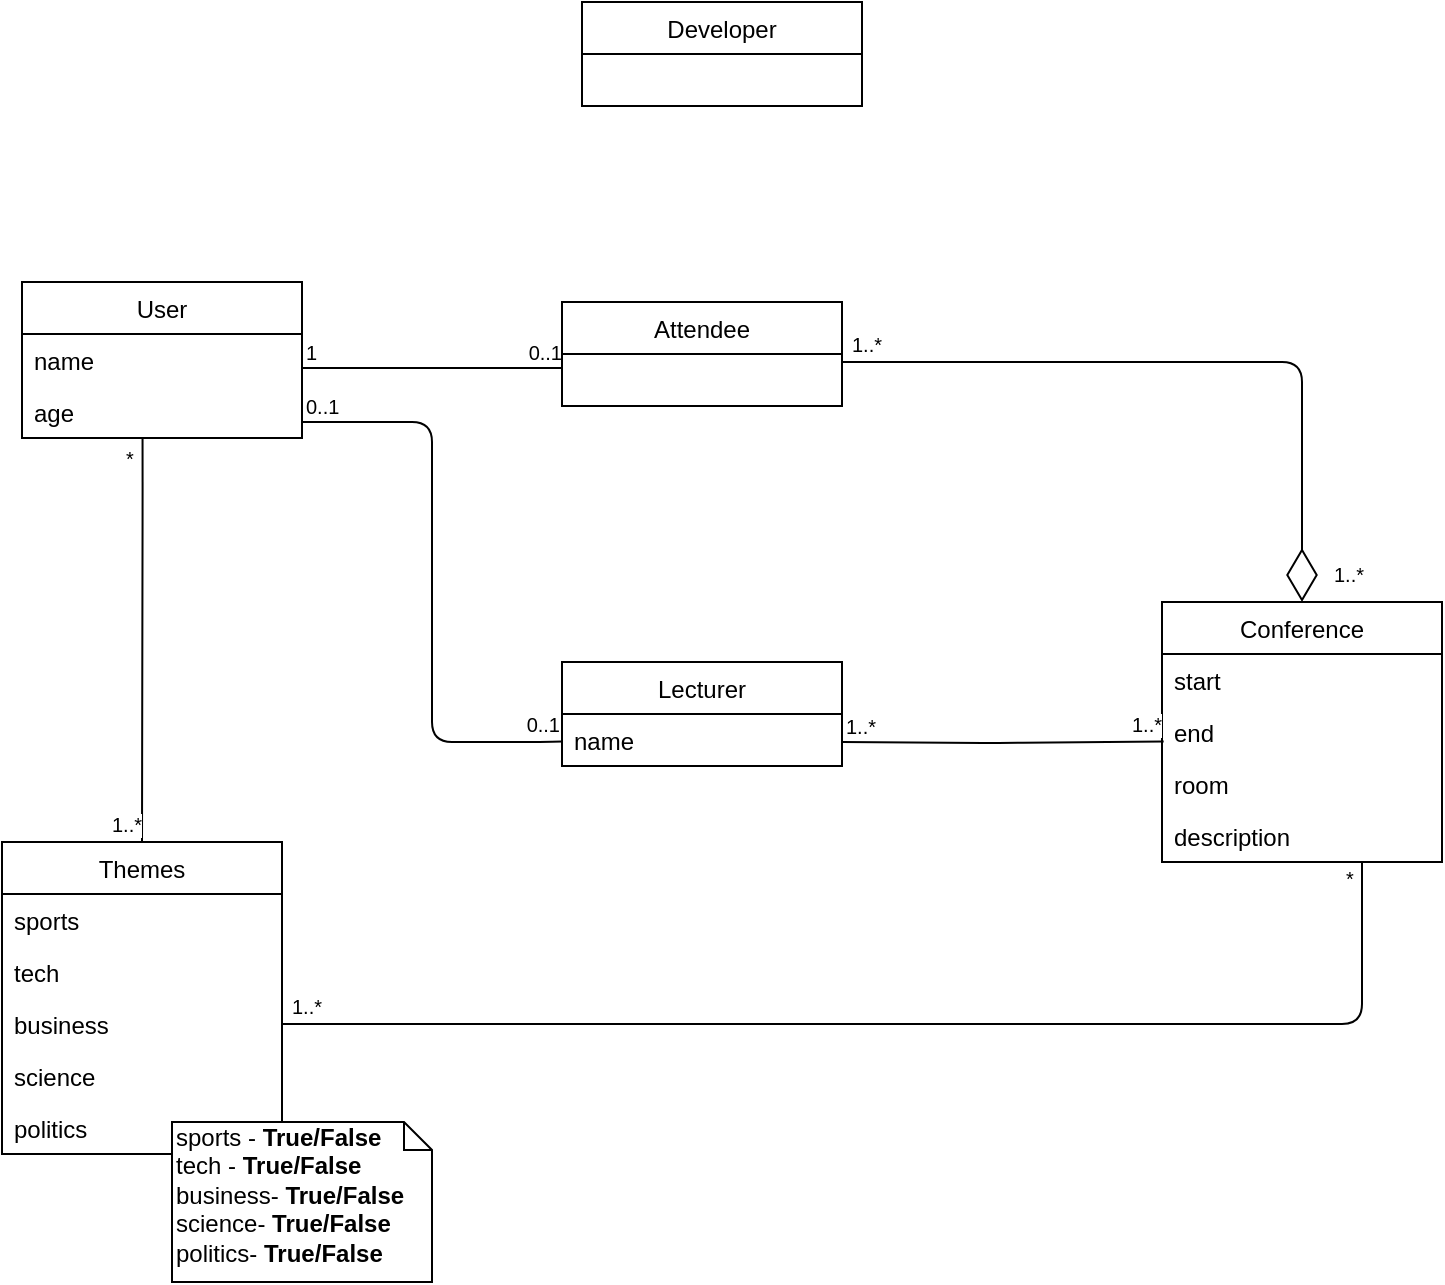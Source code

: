 <mxfile version="12.2.2" type="device" pages="1"><diagram id="ivgTpV0DzKygLxjI_TL7" name="Page-1"><mxGraphModel dx="1450" dy="910" grid="1" gridSize="10" guides="1" tooltips="1" connect="1" arrows="1" fold="1" page="1" pageScale="1" pageWidth="827" pageHeight="1169" math="0" shadow="0"><root><mxCell id="0"/><mxCell id="1" parent="0"/><mxCell id="SP9XxBrHsTma_WfT4jh8-2" value="Conference" style="swimlane;fontStyle=0;childLayout=stackLayout;horizontal=1;startSize=26;fillColor=none;horizontalStack=0;resizeParent=1;resizeParentMax=0;resizeLast=0;collapsible=1;marginBottom=0;" parent="1" vertex="1"><mxGeometry x="600" y="700" width="140" height="130" as="geometry"/></mxCell><mxCell id="SP9XxBrHsTma_WfT4jh8-3" value="start" style="text;strokeColor=none;fillColor=none;align=left;verticalAlign=top;spacingLeft=4;spacingRight=4;overflow=hidden;rotatable=0;points=[[0,0.5],[1,0.5]];portConstraint=eastwest;" parent="SP9XxBrHsTma_WfT4jh8-2" vertex="1"><mxGeometry y="26" width="140" height="26" as="geometry"/></mxCell><mxCell id="SP9XxBrHsTma_WfT4jh8-4" value="end" style="text;strokeColor=none;fillColor=none;align=left;verticalAlign=top;spacingLeft=4;spacingRight=4;overflow=hidden;rotatable=0;points=[[0,0.5],[1,0.5]];portConstraint=eastwest;" parent="SP9XxBrHsTma_WfT4jh8-2" vertex="1"><mxGeometry y="52" width="140" height="26" as="geometry"/></mxCell><mxCell id="SP9XxBrHsTma_WfT4jh8-5" value="room" style="text;strokeColor=none;fillColor=none;align=left;verticalAlign=top;spacingLeft=4;spacingRight=4;overflow=hidden;rotatable=0;points=[[0,0.5],[1,0.5]];portConstraint=eastwest;" parent="SP9XxBrHsTma_WfT4jh8-2" vertex="1"><mxGeometry y="78" width="140" height="26" as="geometry"/></mxCell><mxCell id="SP9XxBrHsTma_WfT4jh8-73" value="description" style="text;strokeColor=none;fillColor=none;align=left;verticalAlign=top;spacingLeft=4;spacingRight=4;overflow=hidden;rotatable=0;points=[[0,0.5],[1,0.5]];portConstraint=eastwest;" parent="SP9XxBrHsTma_WfT4jh8-2" vertex="1"><mxGeometry y="104" width="140" height="26" as="geometry"/></mxCell><mxCell id="SP9XxBrHsTma_WfT4jh8-6" value="" style="endArrow=none;html=1;edgeStyle=orthogonalEdgeStyle;" parent="1" edge="1"><mxGeometry relative="1" as="geometry"><mxPoint x="170" y="583" as="sourcePoint"/><mxPoint x="300" y="583" as="targetPoint"/></mxGeometry></mxCell><mxCell id="SP9XxBrHsTma_WfT4jh8-7" value="1" style="resizable=0;html=1;align=left;verticalAlign=bottom;labelBackgroundColor=#ffffff;fontSize=10;" parent="SP9XxBrHsTma_WfT4jh8-6" connectable="0" vertex="1"><mxGeometry x="-1" relative="1" as="geometry"/></mxCell><mxCell id="SP9XxBrHsTma_WfT4jh8-8" value="0..1" style="resizable=0;html=1;align=right;verticalAlign=bottom;labelBackgroundColor=#ffffff;fontSize=10;" parent="SP9XxBrHsTma_WfT4jh8-6" connectable="0" vertex="1"><mxGeometry x="1" relative="1" as="geometry"/></mxCell><mxCell id="SP9XxBrHsTma_WfT4jh8-9" value="User" style="swimlane;fontStyle=0;childLayout=stackLayout;horizontal=1;startSize=26;fillColor=none;horizontalStack=0;resizeParent=1;resizeParentMax=0;resizeLast=0;collapsible=1;marginBottom=0;" parent="1" vertex="1"><mxGeometry x="30" y="540" width="140" height="78" as="geometry"/></mxCell><mxCell id="SP9XxBrHsTma_WfT4jh8-10" value="name" style="text;strokeColor=none;fillColor=none;align=left;verticalAlign=top;spacingLeft=4;spacingRight=4;overflow=hidden;rotatable=0;points=[[0,0.5],[1,0.5]];portConstraint=eastwest;" parent="SP9XxBrHsTma_WfT4jh8-9" vertex="1"><mxGeometry y="26" width="140" height="26" as="geometry"/></mxCell><mxCell id="SP9XxBrHsTma_WfT4jh8-11" value="age" style="text;strokeColor=none;fillColor=none;align=left;verticalAlign=top;spacingLeft=4;spacingRight=4;overflow=hidden;rotatable=0;points=[[0,0.5],[1,0.5]];portConstraint=eastwest;" parent="SP9XxBrHsTma_WfT4jh8-9" vertex="1"><mxGeometry y="52" width="140" height="26" as="geometry"/></mxCell><mxCell id="SP9XxBrHsTma_WfT4jh8-13" value="Developer" style="swimlane;fontStyle=0;childLayout=stackLayout;horizontal=1;startSize=26;fillColor=none;horizontalStack=0;resizeParent=1;resizeParentMax=0;resizeLast=0;collapsible=1;marginBottom=0;" parent="1" vertex="1"><mxGeometry x="310" y="400" width="140" height="52" as="geometry"/></mxCell><mxCell id="SP9XxBrHsTma_WfT4jh8-17" value="Lecturer" style="swimlane;fontStyle=0;childLayout=stackLayout;horizontal=1;startSize=26;fillColor=none;horizontalStack=0;resizeParent=1;resizeParentMax=0;resizeLast=0;collapsible=1;marginBottom=0;" parent="1" vertex="1"><mxGeometry x="300" y="730" width="140" height="52" as="geometry"/></mxCell><mxCell id="SP9XxBrHsTma_WfT4jh8-69" value="name" style="text;strokeColor=none;fillColor=none;align=left;verticalAlign=top;spacingLeft=4;spacingRight=4;overflow=hidden;rotatable=0;points=[[0,0.5],[1,0.5]];portConstraint=eastwest;" parent="SP9XxBrHsTma_WfT4jh8-17" vertex="1"><mxGeometry y="26" width="140" height="26" as="geometry"/></mxCell><mxCell id="SP9XxBrHsTma_WfT4jh8-25" value="Attendee" style="swimlane;fontStyle=0;childLayout=stackLayout;horizontal=1;startSize=26;fillColor=none;horizontalStack=0;resizeParent=1;resizeParentMax=0;resizeLast=0;collapsible=1;marginBottom=0;" parent="1" vertex="1"><mxGeometry x="300" y="550" width="140" height="52" as="geometry"/></mxCell><mxCell id="SP9XxBrHsTma_WfT4jh8-41" value="" style="endArrow=diamondThin;endFill=0;endSize=24;html=1;entryX=0.5;entryY=0;entryDx=0;entryDy=0;" parent="1" target="SP9XxBrHsTma_WfT4jh8-2" edge="1"><mxGeometry width="160" relative="1" as="geometry"><mxPoint x="440" y="580" as="sourcePoint"/><mxPoint x="600" y="579" as="targetPoint"/><Array as="points"><mxPoint x="670" y="580"/></Array></mxGeometry></mxCell><mxCell id="SP9XxBrHsTma_WfT4jh8-47" value="" style="endArrow=none;html=1;edgeStyle=orthogonalEdgeStyle;entryX=0.006;entryY=0.682;entryDx=0;entryDy=0;entryPerimeter=0;" parent="1" target="SP9XxBrHsTma_WfT4jh8-4" edge="1"><mxGeometry relative="1" as="geometry"><mxPoint x="440" y="770" as="sourcePoint"/><mxPoint x="570.0" y="770" as="targetPoint"/></mxGeometry></mxCell><mxCell id="SP9XxBrHsTma_WfT4jh8-48" value="1..*" style="resizable=0;html=1;align=left;verticalAlign=bottom;labelBackgroundColor=#ffffff;fontSize=10;" parent="SP9XxBrHsTma_WfT4jh8-47" connectable="0" vertex="1"><mxGeometry x="-1" relative="1" as="geometry"/></mxCell><mxCell id="SP9XxBrHsTma_WfT4jh8-49" value="1..*" style="resizable=0;html=1;align=right;verticalAlign=bottom;labelBackgroundColor=#ffffff;fontSize=10;" parent="SP9XxBrHsTma_WfT4jh8-47" connectable="0" vertex="1"><mxGeometry x="1" relative="1" as="geometry"/></mxCell><mxCell id="SP9XxBrHsTma_WfT4jh8-53" value="Themes" style="swimlane;fontStyle=0;childLayout=stackLayout;horizontal=1;startSize=26;fillColor=none;horizontalStack=0;resizeParent=1;resizeParentMax=0;resizeLast=0;collapsible=1;marginBottom=0;" parent="1" vertex="1"><mxGeometry x="20" y="820" width="140" height="156" as="geometry"/></mxCell><mxCell id="SP9XxBrHsTma_WfT4jh8-54" value="sports" style="text;strokeColor=none;fillColor=none;align=left;verticalAlign=top;spacingLeft=4;spacingRight=4;overflow=hidden;rotatable=0;points=[[0,0.5],[1,0.5]];portConstraint=eastwest;" parent="SP9XxBrHsTma_WfT4jh8-53" vertex="1"><mxGeometry y="26" width="140" height="26" as="geometry"/></mxCell><mxCell id="SP9XxBrHsTma_WfT4jh8-55" value="tech" style="text;strokeColor=none;fillColor=none;align=left;verticalAlign=top;spacingLeft=4;spacingRight=4;overflow=hidden;rotatable=0;points=[[0,0.5],[1,0.5]];portConstraint=eastwest;" parent="SP9XxBrHsTma_WfT4jh8-53" vertex="1"><mxGeometry y="52" width="140" height="26" as="geometry"/></mxCell><mxCell id="SP9XxBrHsTma_WfT4jh8-56" value="business" style="text;strokeColor=none;fillColor=none;align=left;verticalAlign=top;spacingLeft=4;spacingRight=4;overflow=hidden;rotatable=0;points=[[0,0.5],[1,0.5]];portConstraint=eastwest;" parent="SP9XxBrHsTma_WfT4jh8-53" vertex="1"><mxGeometry y="78" width="140" height="26" as="geometry"/></mxCell><mxCell id="SP9XxBrHsTma_WfT4jh8-58" value="science " style="text;strokeColor=none;fillColor=none;align=left;verticalAlign=top;spacingLeft=4;spacingRight=4;overflow=hidden;rotatable=0;points=[[0,0.5],[1,0.5]];portConstraint=eastwest;" parent="SP9XxBrHsTma_WfT4jh8-53" vertex="1"><mxGeometry y="104" width="140" height="26" as="geometry"/></mxCell><mxCell id="SP9XxBrHsTma_WfT4jh8-59" value="politics" style="text;strokeColor=none;fillColor=none;align=left;verticalAlign=top;spacingLeft=4;spacingRight=4;overflow=hidden;rotatable=0;points=[[0,0.5],[1,0.5]];portConstraint=eastwest;" parent="SP9XxBrHsTma_WfT4jh8-53" vertex="1"><mxGeometry y="130" width="140" height="26" as="geometry"/></mxCell><mxCell id="SP9XxBrHsTma_WfT4jh8-60" value="" style="endArrow=none;html=1;edgeStyle=orthogonalEdgeStyle;entryX=0.5;entryY=0;entryDx=0;entryDy=0;" parent="1" target="SP9XxBrHsTma_WfT4jh8-53" edge="1"><mxGeometry relative="1" as="geometry"><mxPoint x="90.276" y="618" as="sourcePoint"/><mxPoint x="98.735" y="725.706" as="targetPoint"/><Array as="points"><mxPoint x="90" y="650"/><mxPoint x="90" y="650"/></Array></mxGeometry></mxCell><mxCell id="SP9XxBrHsTma_WfT4jh8-61" value="*" style="resizable=0;html=1;align=left;verticalAlign=bottom;labelBackgroundColor=#ffffff;fontSize=10;" parent="SP9XxBrHsTma_WfT4jh8-60" connectable="0" vertex="1"><mxGeometry x="-1" relative="1" as="geometry"><mxPoint x="-10" y="18" as="offset"/></mxGeometry></mxCell><mxCell id="SP9XxBrHsTma_WfT4jh8-62" value="1..*" style="resizable=0;html=1;align=right;verticalAlign=bottom;labelBackgroundColor=#ffffff;fontSize=10;" parent="SP9XxBrHsTma_WfT4jh8-60" connectable="0" vertex="1"><mxGeometry x="1" relative="1" as="geometry"/></mxCell><mxCell id="SP9XxBrHsTma_WfT4jh8-63" value="sports - &lt;b&gt;True/False&lt;br&gt;&lt;/b&gt;tech -&amp;nbsp;&lt;b&gt;True/False&lt;br&gt;&lt;/b&gt;business-&amp;nbsp;&lt;b&gt;True/False&lt;br&gt;&lt;/b&gt;science-&amp;nbsp;&lt;b&gt;True/False&lt;br&gt;&lt;/b&gt;politics-&amp;nbsp;&lt;b&gt;True/False&lt;/b&gt;&lt;b&gt;&lt;br&gt;&lt;/b&gt;" style="shape=note;whiteSpace=wrap;html=1;size=14;verticalAlign=top;align=left;spacingTop=-6;" parent="1" vertex="1"><mxGeometry x="105" y="960" width="130" height="80" as="geometry"/></mxCell><mxCell id="SP9XxBrHsTma_WfT4jh8-64" value="" style="endArrow=none;html=1;edgeStyle=orthogonalEdgeStyle;entryX=1;entryY=0.5;entryDx=0;entryDy=0;" parent="1" target="SP9XxBrHsTma_WfT4jh8-56" edge="1"><mxGeometry relative="1" as="geometry"><mxPoint x="700" y="830" as="sourcePoint"/><mxPoint x="412" y="1032" as="targetPoint"/><Array as="points"><mxPoint x="700" y="911"/></Array></mxGeometry></mxCell><mxCell id="SP9XxBrHsTma_WfT4jh8-65" value="*" style="resizable=0;html=1;align=left;verticalAlign=bottom;labelBackgroundColor=#ffffff;fontSize=10;" parent="SP9XxBrHsTma_WfT4jh8-64" connectable="0" vertex="1"><mxGeometry x="-1" relative="1" as="geometry"><mxPoint x="-10" y="16" as="offset"/></mxGeometry></mxCell><mxCell id="SP9XxBrHsTma_WfT4jh8-66" value="1..*" style="resizable=0;html=1;align=right;verticalAlign=bottom;labelBackgroundColor=#ffffff;fontSize=10;" parent="SP9XxBrHsTma_WfT4jh8-64" connectable="0" vertex="1"><mxGeometry x="1" relative="1" as="geometry"><mxPoint x="20" y="-1" as="offset"/></mxGeometry></mxCell><mxCell id="SP9XxBrHsTma_WfT4jh8-70" value="" style="endArrow=none;html=1;edgeStyle=orthogonalEdgeStyle;entryX=0.001;entryY=0.528;entryDx=0;entryDy=0;entryPerimeter=0;" parent="1" target="SP9XxBrHsTma_WfT4jh8-69" edge="1"><mxGeometry relative="1" as="geometry"><mxPoint x="170" y="610" as="sourcePoint"/><mxPoint x="290" y="710" as="targetPoint"/><Array as="points"><mxPoint x="235" y="610"/><mxPoint x="235" y="770"/><mxPoint x="290" y="770"/></Array></mxGeometry></mxCell><mxCell id="SP9XxBrHsTma_WfT4jh8-71" value="0..1" style="resizable=0;html=1;align=left;verticalAlign=bottom;labelBackgroundColor=#ffffff;fontSize=10;" parent="SP9XxBrHsTma_WfT4jh8-70" connectable="0" vertex="1"><mxGeometry x="-1" relative="1" as="geometry"/></mxCell><mxCell id="SP9XxBrHsTma_WfT4jh8-72" value="0..1" style="resizable=0;html=1;align=right;verticalAlign=bottom;labelBackgroundColor=#ffffff;fontSize=10;" parent="SP9XxBrHsTma_WfT4jh8-70" connectable="0" vertex="1"><mxGeometry x="1" relative="1" as="geometry"/></mxCell><mxCell id="SP9XxBrHsTma_WfT4jh8-74" value="1..*" style="resizable=0;html=1;align=right;verticalAlign=bottom;labelBackgroundColor=#ffffff;fontSize=10;" parent="1" connectable="0" vertex="1"><mxGeometry x="460" y="579" as="geometry"/></mxCell><mxCell id="SP9XxBrHsTma_WfT4jh8-75" value="1..*" style="resizable=0;html=1;align=right;verticalAlign=bottom;labelBackgroundColor=#ffffff;fontSize=10;" parent="1" connectable="0" vertex="1"><mxGeometry x="680" y="670" as="geometry"><mxPoint x="21" y="24" as="offset"/></mxGeometry></mxCell></root></mxGraphModel></diagram></mxfile>